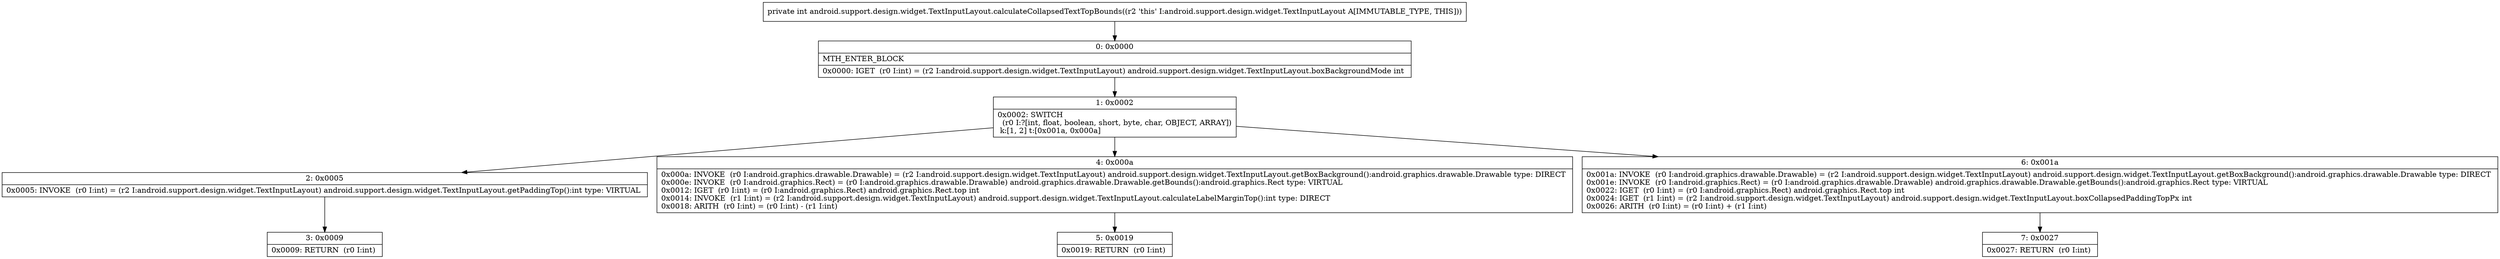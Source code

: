 digraph "CFG forandroid.support.design.widget.TextInputLayout.calculateCollapsedTextTopBounds()I" {
Node_0 [shape=record,label="{0\:\ 0x0000|MTH_ENTER_BLOCK\l|0x0000: IGET  (r0 I:int) = (r2 I:android.support.design.widget.TextInputLayout) android.support.design.widget.TextInputLayout.boxBackgroundMode int \l}"];
Node_1 [shape=record,label="{1\:\ 0x0002|0x0002: SWITCH  \l  (r0 I:?[int, float, boolean, short, byte, char, OBJECT, ARRAY])\l k:[1, 2] t:[0x001a, 0x000a] \l}"];
Node_2 [shape=record,label="{2\:\ 0x0005|0x0005: INVOKE  (r0 I:int) = (r2 I:android.support.design.widget.TextInputLayout) android.support.design.widget.TextInputLayout.getPaddingTop():int type: VIRTUAL \l}"];
Node_3 [shape=record,label="{3\:\ 0x0009|0x0009: RETURN  (r0 I:int) \l}"];
Node_4 [shape=record,label="{4\:\ 0x000a|0x000a: INVOKE  (r0 I:android.graphics.drawable.Drawable) = (r2 I:android.support.design.widget.TextInputLayout) android.support.design.widget.TextInputLayout.getBoxBackground():android.graphics.drawable.Drawable type: DIRECT \l0x000e: INVOKE  (r0 I:android.graphics.Rect) = (r0 I:android.graphics.drawable.Drawable) android.graphics.drawable.Drawable.getBounds():android.graphics.Rect type: VIRTUAL \l0x0012: IGET  (r0 I:int) = (r0 I:android.graphics.Rect) android.graphics.Rect.top int \l0x0014: INVOKE  (r1 I:int) = (r2 I:android.support.design.widget.TextInputLayout) android.support.design.widget.TextInputLayout.calculateLabelMarginTop():int type: DIRECT \l0x0018: ARITH  (r0 I:int) = (r0 I:int) \- (r1 I:int) \l}"];
Node_5 [shape=record,label="{5\:\ 0x0019|0x0019: RETURN  (r0 I:int) \l}"];
Node_6 [shape=record,label="{6\:\ 0x001a|0x001a: INVOKE  (r0 I:android.graphics.drawable.Drawable) = (r2 I:android.support.design.widget.TextInputLayout) android.support.design.widget.TextInputLayout.getBoxBackground():android.graphics.drawable.Drawable type: DIRECT \l0x001e: INVOKE  (r0 I:android.graphics.Rect) = (r0 I:android.graphics.drawable.Drawable) android.graphics.drawable.Drawable.getBounds():android.graphics.Rect type: VIRTUAL \l0x0022: IGET  (r0 I:int) = (r0 I:android.graphics.Rect) android.graphics.Rect.top int \l0x0024: IGET  (r1 I:int) = (r2 I:android.support.design.widget.TextInputLayout) android.support.design.widget.TextInputLayout.boxCollapsedPaddingTopPx int \l0x0026: ARITH  (r0 I:int) = (r0 I:int) + (r1 I:int) \l}"];
Node_7 [shape=record,label="{7\:\ 0x0027|0x0027: RETURN  (r0 I:int) \l}"];
MethodNode[shape=record,label="{private int android.support.design.widget.TextInputLayout.calculateCollapsedTextTopBounds((r2 'this' I:android.support.design.widget.TextInputLayout A[IMMUTABLE_TYPE, THIS])) }"];
MethodNode -> Node_0;
Node_0 -> Node_1;
Node_1 -> Node_2;
Node_1 -> Node_4;
Node_1 -> Node_6;
Node_2 -> Node_3;
Node_4 -> Node_5;
Node_6 -> Node_7;
}

